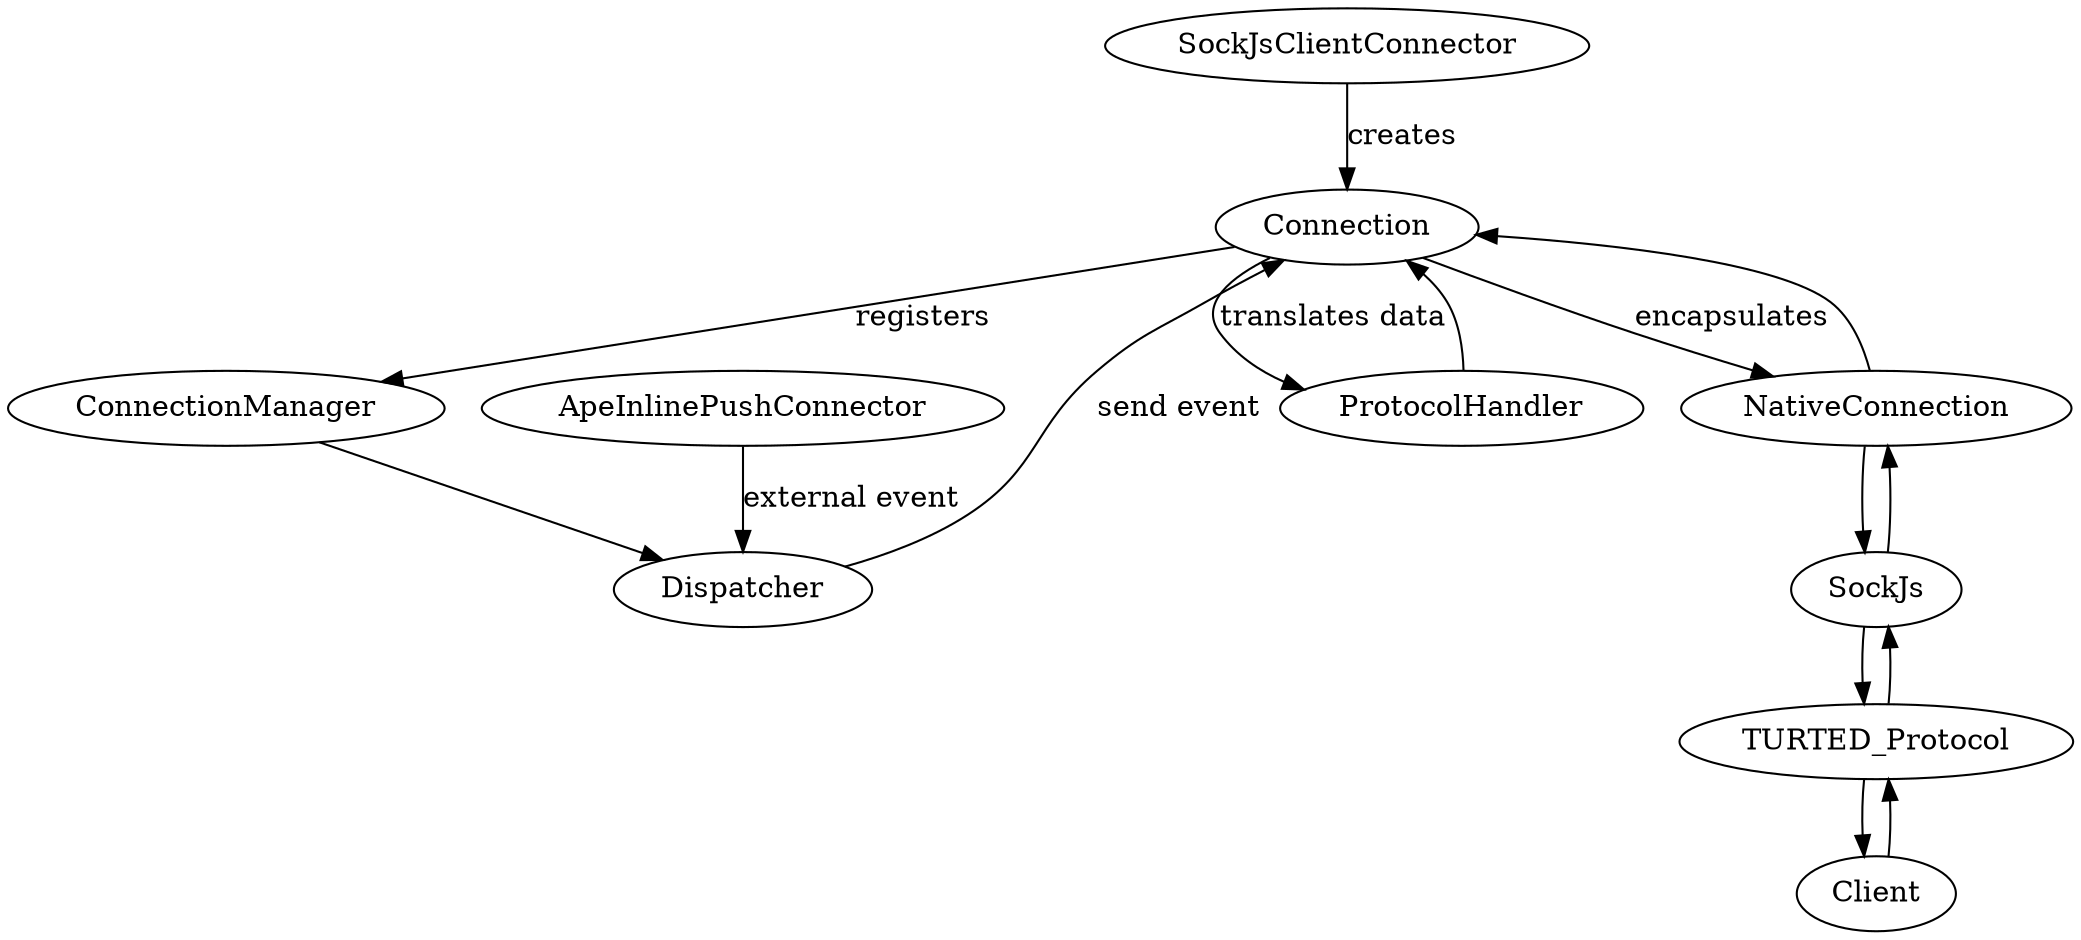 digraph Objects {

	Connection -> ConnectionManager [label="registers"]

	SockJsClientConnector	-> Connection [label="creates"]

	Connection -> NativeConnection [label="encapsulates"]
	NativeConnection -> Connection

	Connection -> ProtocolHandler [label="translates data"]
	ProtocolHandler -> Connection


	Client -> TURTED_Protocol
	TURTED_Protocol -> Client
	TURTED_Protocol -> SockJs
	SockJs -> TURTED_Protocol
	SockJs -> NativeConnection
	NativeConnection -> SockJs

	ConnectionManager ->Dispatcher

	ApeInlinePushConnector -> Dispatcher [label="external event"]

	Dispatcher -> Connection [label="send event"]
}